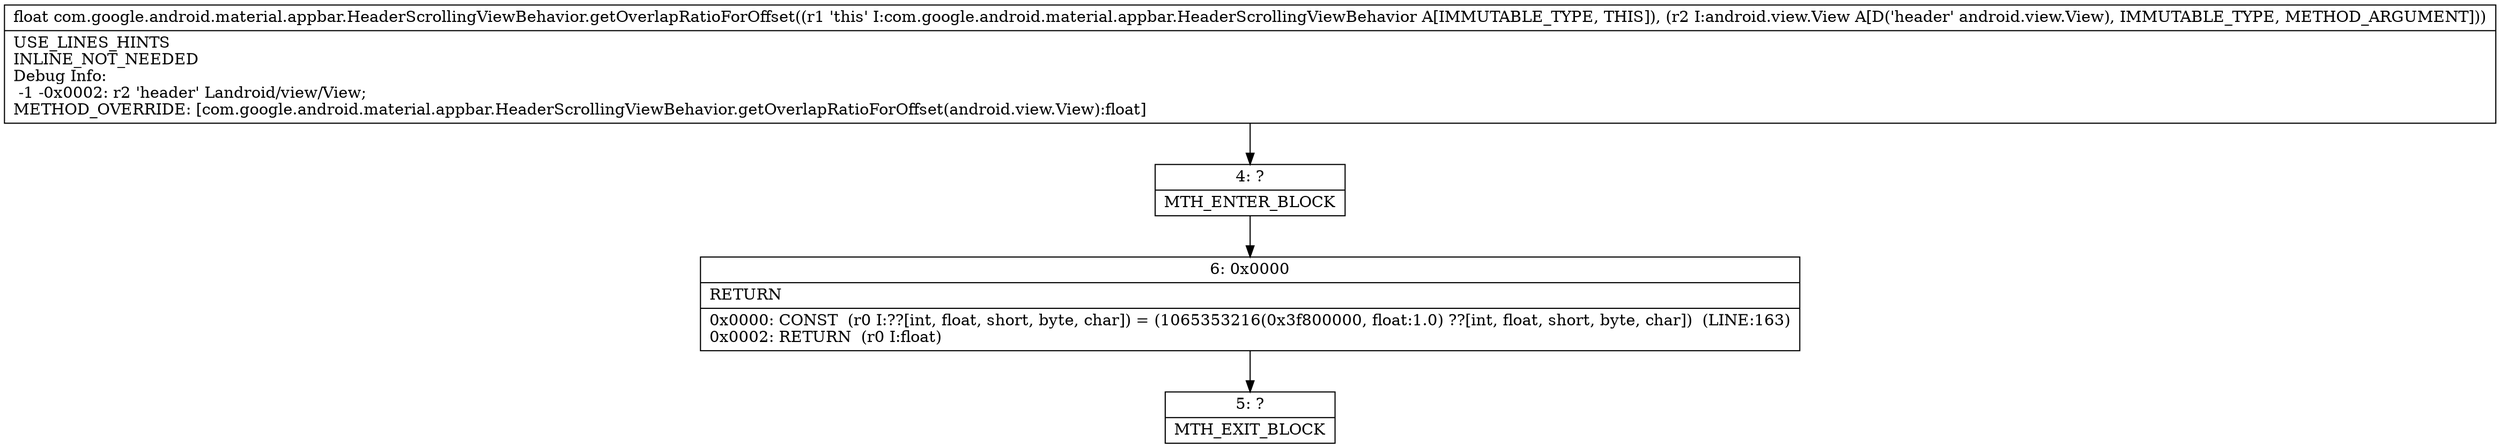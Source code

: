 digraph "CFG forcom.google.android.material.appbar.HeaderScrollingViewBehavior.getOverlapRatioForOffset(Landroid\/view\/View;)F" {
Node_4 [shape=record,label="{4\:\ ?|MTH_ENTER_BLOCK\l}"];
Node_6 [shape=record,label="{6\:\ 0x0000|RETURN\l|0x0000: CONST  (r0 I:??[int, float, short, byte, char]) = (1065353216(0x3f800000, float:1.0) ??[int, float, short, byte, char])  (LINE:163)\l0x0002: RETURN  (r0 I:float) \l}"];
Node_5 [shape=record,label="{5\:\ ?|MTH_EXIT_BLOCK\l}"];
MethodNode[shape=record,label="{float com.google.android.material.appbar.HeaderScrollingViewBehavior.getOverlapRatioForOffset((r1 'this' I:com.google.android.material.appbar.HeaderScrollingViewBehavior A[IMMUTABLE_TYPE, THIS]), (r2 I:android.view.View A[D('header' android.view.View), IMMUTABLE_TYPE, METHOD_ARGUMENT]))  | USE_LINES_HINTS\lINLINE_NOT_NEEDED\lDebug Info:\l  \-1 \-0x0002: r2 'header' Landroid\/view\/View;\lMETHOD_OVERRIDE: [com.google.android.material.appbar.HeaderScrollingViewBehavior.getOverlapRatioForOffset(android.view.View):float]\l}"];
MethodNode -> Node_4;Node_4 -> Node_6;
Node_6 -> Node_5;
}


